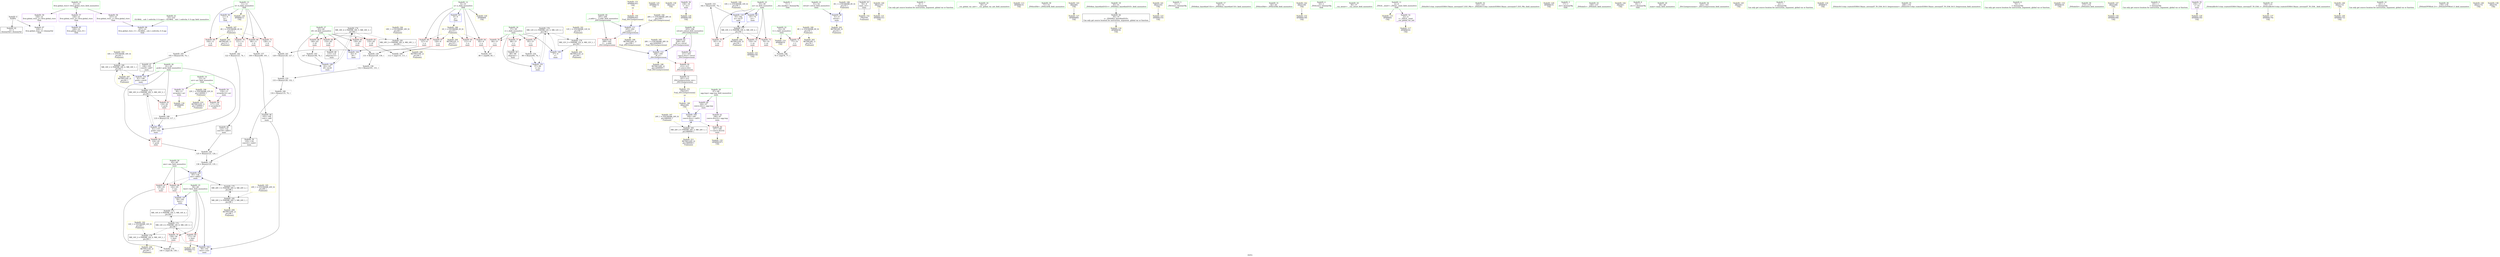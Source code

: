 digraph "SVFG" {
	label="SVFG";

	Node0x5635bbb99bc0 [shape=record,color=grey,label="{NodeID: 0\nNullPtr}"];
	Node0x5635bbb99bc0 -> Node0x5635bbbb1070[style=solid];
	Node0x5635bbb99bc0 -> Node0x5635bbbb16e0[style=solid];
	Node0x5635bbbc26f0 [shape=record,color=black,label="{NodeID: 180\nMR_16V_2 = PHI(MR_16V_4, MR_16V_1, )\npts\{62 \}\n}"];
	Node0x5635bbbc26f0 -> Node0x5635bbbb1bf0[style=dashed];
	Node0x5635bbbc26f0 -> Node0x5635bbbb5b40[style=dashed];
	Node0x5635bbbb16e0 [shape=record,color=blue, style = dotted,label="{NodeID: 97\n228\<--3\nllvm.global_ctors_2\<--dummyVal\nGlob }"];
	Node0x5635bbbaf6c0 [shape=record,color=green,label="{NodeID: 14\n13\<--14\narr\<--arr_field_insensitive\nGlob }"];
	Node0x5635bbbaf6c0 -> Node0x5635bbbb29e0[style=solid];
	Node0x5635bbbaf6c0 -> Node0x5635bbbb2ab0[style=solid];
	Node0x5635bbbb4f80 [shape=record,color=yellow,style=double,label="{NodeID: 194\n18V_1 = ENCHI(MR_18V_0)\npts\{64 \}\nFun[main]}"];
	Node0x5635bbbb4f80 -> Node0x5635bbbc2bf0[style=dashed];
	Node0x5635bbbb62b0 [shape=record,color=blue,label="{NodeID: 111\n205\<--202\n__n.addr\<--__n\n_ZSt12setprecisioni\n}"];
	Node0x5635bbbb62b0 -> Node0x5635bbbb4950[style=dashed];
	Node0x5635bbbb62b0 -> Node0x5635bbbb5410[style=dashed];
	Node0x5635bbbb0330 [shape=record,color=green,label="{NodeID: 28\n65\<--66\nans\<--ans_field_insensitive\nmain\n}"];
	Node0x5635bbbb0330 -> Node0x5635bbbb4610[style=solid];
	Node0x5635bbbb0330 -> Node0x5635bbbb46e0[style=solid];
	Node0x5635bbbb0330 -> Node0x5635bbbb5ea0[style=solid];
	Node0x5635bbbb5c20 [shape=record,color=yellow,style=double,label="{NodeID: 208\nRETMU(18V_2)\npts\{64 \}\nFun[main]}"];
	Node0x5635bbbb6e10 [shape=record,color=yellow,style=double,label="{NodeID: 125\nAPARM(15)\nCS[]}"];
	Node0x5635bbbb1070 [shape=record,color=black,label="{NodeID: 42\n2\<--3\ndummyVal\<--dummyVal\n}"];
	Node0x5635bbbb7930 [shape=record,color=yellow,style=double,label="{NodeID: 139\nARet(33)\nCS[]}"];
	Node0x5635bbbb2c50 [shape=record,color=purple,label="{NodeID: 56\n158\<--19\n\<--.str.1\nmain\n}"];
	Node0x5635bbbb2c50 -> Node0x5635bbbb6d40[style=solid];
	Node0x5635bbbb8e70 [shape=record,color=grey,label="{NodeID: 153\n182 = Binary(181, 74, )\n}"];
	Node0x5635bbbb8e70 -> Node0x5635bbbb61e0[style=solid];
	Node0x5635bbbb3840 [shape=record,color=red,label="{NodeID: 70\n121\<--11\n\<--b\nmain\n}"];
	Node0x5635bbbb3840 -> Node0x5635bbbb9bb0[style=solid];
	Node0x5635bbbba330 [shape=record,color=grey,label="{NodeID: 167\n86 = cmp(84, 85, )\n}"];
	Node0x5635bbbb43a0 [shape=record,color=red,label="{NodeID: 84\n114\<--63\n\<--i9\nmain\n}"];
	Node0x5635bbbb43a0 -> Node0x5635bbbb25d0[style=solid];
	Node0x5635bbb9b160 [shape=record,color=green,label="{NodeID: 1\n7\<--1\n__dso_handle\<--dummyObj\nGlob }"];
	Node0x5635bbbc2bf0 [shape=record,color=black,label="{NodeID: 181\nMR_18V_2 = PHI(MR_18V_4, MR_18V_1, )\npts\{64 \}\n}"];
	Node0x5635bbbc2bf0 -> Node0x5635bbbb1cc0[style=dashed];
	Node0x5635bbbc2bf0 -> Node0x5635bbbb5c20[style=dashed];
	Node0x5635bbbb17e0 [shape=record,color=blue,label="{NodeID: 98\n51\<--9\nretval\<--\nmain\n}"];
	Node0x5635bbbb17e0 -> Node0x5635bbbb56e0[style=dashed];
	Node0x5635bbbaf780 [shape=record,color=green,label="{NodeID: 15\n21\<--25\nllvm.global_ctors\<--llvm.global_ctors_field_insensitive\nGlob }"];
	Node0x5635bbbaf780 -> Node0x5635bbbb2d20[style=solid];
	Node0x5635bbbaf780 -> Node0x5635bbbb2e20[style=solid];
	Node0x5635bbbaf780 -> Node0x5635bbbb2f20[style=solid];
	Node0x5635bbbb5060 [shape=record,color=yellow,style=double,label="{NodeID: 195\n20V_1 = ENCHI(MR_20V_0)\npts\{66 \}\nFun[main]}"];
	Node0x5635bbbb5060 -> Node0x5635bbbc30f0[style=dashed];
	Node0x5635bbbb6380 [shape=record,color=blue,label="{NodeID: 112\n208\<--209\n_M_n\<--\n_ZSt12setprecisioni\n}"];
	Node0x5635bbbb6380 -> Node0x5635bbbb4a20[style=dashed];
	Node0x5635bbbb6380 -> Node0x5635bbbb5300[style=dashed];
	Node0x5635bbbb0400 [shape=record,color=green,label="{NodeID: 29\n67\<--68\nagg.tmp\<--agg.tmp_field_insensitive\nmain\n}"];
	Node0x5635bbbb0400 -> Node0x5635bbbb3020[style=solid];
	Node0x5635bbbb0400 -> Node0x5635bbbb30f0[style=solid];
	Node0x5635bbbb5d00 [shape=record,color=yellow,style=double,label="{NodeID: 209\nRETMU(20V_2)\npts\{66 \}\nFun[main]}"];
	Node0x5635bbbb6ee0 [shape=record,color=yellow,style=double,label="{NodeID: 126\nAPARM(8)\nCS[]}"];
	Node0x5635bbbb1170 [shape=record,color=black,label="{NodeID: 43\n50\<--9\nmain_ret\<--\nmain\n}"];
	Node0x5635bbbb1170 -> Node0x5635bbbb24b0[style=solid];
	Node0x5635bbbb79c0 [shape=record,color=yellow,style=double,label="{NodeID: 140\nARet(151)\nCS[]}"];
	Node0x5635bbbb79c0 -> Node0x5635bbbb6ad0[style=solid];
	Node0x5635bbbb2d20 [shape=record,color=purple,label="{NodeID: 57\n226\<--21\nllvm.global_ctors_0\<--llvm.global_ctors\nGlob }"];
	Node0x5635bbbb2d20 -> Node0x5635bbbb4cf0[style=solid];
	Node0x5635bbbb8fb0 [shape=record,color=grey,label="{NodeID: 154\n96 = Binary(95, 74, )\n}"];
	Node0x5635bbbb8fb0 -> Node0x5635bbbb1a50[style=solid];
	Node0x5635bbbb3910 [shape=record,color=red,label="{NodeID: 71\n126\<--11\n\<--b\nmain\n}"];
	Node0x5635bbbb3910 -> Node0x5635bbbb9a30[style=solid];
	Node0x5635bbbba4b0 [shape=record,color=grey,label="{NodeID: 168\n78 = cmp(76, 77, )\n}"];
	Node0x5635bbbb4470 [shape=record,color=red,label="{NodeID: 85\n130\<--63\n\<--i9\nmain\n}"];
	Node0x5635bbbb4470 -> Node0x5635bbbb9730[style=solid];
	Node0x5635bbb9b1f0 [shape=record,color=green,label="{NodeID: 2\n9\<--1\n\<--dummyObj\nCan only get source location for instruction, argument, global var or function.}"];
	Node0x5635bbbc30f0 [shape=record,color=black,label="{NodeID: 182\nMR_20V_2 = PHI(MR_20V_3, MR_20V_1, )\npts\{66 \}\n}"];
	Node0x5635bbbc30f0 -> Node0x5635bbbc0df0[style=dashed];
	Node0x5635bbbc30f0 -> Node0x5635bbbb5d00[style=dashed];
	Node0x5635bbbb18b0 [shape=record,color=blue,label="{NodeID: 99\n55\<--74\nzz\<--\nmain\n}"];
	Node0x5635bbbb18b0 -> Node0x5635bbbc17f0[style=dashed];
	Node0x5635bbbaf880 [shape=record,color=green,label="{NodeID: 16\n26\<--27\n__cxx_global_var_init\<--__cxx_global_var_init_field_insensitive\n}"];
	Node0x5635bbbb5140 [shape=record,color=yellow,style=double,label="{NodeID: 196\n22V_1 = ENCHI(MR_22V_0)\npts\{140000 \}\nFun[main]}"];
	Node0x5635bbbb5140 -> Node0x5635bbbb47b0[style=dashed];
	Node0x5635bbbb5140 -> Node0x5635bbbc76b0[style=dashed];
	Node0x5635bbbb6450 [shape=record,color=yellow,style=double,label="{NodeID: 113\nAPARM(15)\nCS[]}"];
	Node0x5635bbbb04d0 [shape=record,color=green,label="{NodeID: 30\n71\<--72\n_ZNSirsERi\<--_ZNSirsERi_field_insensitive\n}"];
	Node0x5635bbbc76b0 [shape=record,color=yellow,style=double,label="{NodeID: 210\nRETMU(22V_1)\npts\{140000 \}\nFun[main]}"];
	Node0x5635bbbb6fb0 [shape=record,color=yellow,style=double,label="{NodeID: 127\nAPARM(80)\nCS[]}"];
	Node0x5635bbbb1240 [shape=record,color=black,label="{NodeID: 44\n34\<--35\n\<--_ZNSt8ios_base4InitD1Ev\nCan only get source location for instruction, argument, global var or function.}"];
	Node0x5635bbbb1240 -> Node0x5635bbbb66c0[style=solid];
	Node0x5635bbbb1d90 [shape=record,color=yellow,style=double,label="{NodeID: 141\nARet(155)\nCS[]}"];
	Node0x5635bbbb1d90 -> Node0x5635bbbb6c70[style=solid];
	Node0x5635bbbb2e20 [shape=record,color=purple,label="{NodeID: 58\n227\<--21\nllvm.global_ctors_1\<--llvm.global_ctors\nGlob }"];
	Node0x5635bbbb2e20 -> Node0x5635bbbb15e0[style=solid];
	Node0x5635bbbb9130 [shape=record,color=grey,label="{NodeID: 155\n133 = Binary(128, 132, )\n}"];
	Node0x5635bbbb9130 -> Node0x5635bbbb98b0[style=solid];
	Node0x5635bbbb39e0 [shape=record,color=red,label="{NodeID: 72\n77\<--53\n\<--t\nmain\n}"];
	Node0x5635bbbb39e0 -> Node0x5635bbbba4b0[style=solid];
	Node0x5635bbbba630 [shape=record,color=grey,label="{NodeID: 169\n112 = cmp(110, 111, )\n}"];
	Node0x5635bbbb4540 [shape=record,color=red,label="{NodeID: 86\n146\<--63\n\<--i9\nmain\n}"];
	Node0x5635bbbb4540 -> Node0x5635bbbb9d30[style=solid];
	Node0x5635bbb9a5d0 [shape=record,color=green,label="{NodeID: 3\n15\<--1\n_ZSt3cin\<--dummyObj\nGlob }"];
	Node0x5635bbbc35f0 [shape=record,color=black,label="{NodeID: 183\nMR_24V_2 = PHI(MR_24V_3, MR_24V_1, )\npts\{680000 \}\n}"];
	Node0x5635bbbc35f0 -> Node0x5635bbbb6110[style=dashed];
	Node0x5635bbbc35f0 -> Node0x5635bbbc7790[style=dashed];
	Node0x5635bbbb1980 [shape=record,color=blue,label="{NodeID: 100\n57\<--9\ni\<--\nmain\n}"];
	Node0x5635bbbb1980 -> Node0x5635bbbc12f0[style=dashed];
	Node0x5635bbbaf980 [shape=record,color=green,label="{NodeID: 17\n30\<--31\n_ZNSt8ios_base4InitC1Ev\<--_ZNSt8ios_base4InitC1Ev_field_insensitive\n}"];
	Node0x5635bbbb5220 [shape=record,color=yellow,style=double,label="{NodeID: 197\n24V_1 = ENCHI(MR_24V_0)\npts\{680000 \}\nFun[main]}"];
	Node0x5635bbbb5220 -> Node0x5635bbbc35f0[style=dashed];
	Node0x5635bbbb6520 [shape=record,color=yellow,style=double,label="{NodeID: 114\nAPARM(53)\nCS[]}"];
	Node0x5635bbbb05d0 [shape=record,color=green,label="{NodeID: 31\n92\<--93\n_ZNSirsERd\<--_ZNSirsERd_field_insensitive\n}"];
	Node0x5635bbbc7790 [shape=record,color=yellow,style=double,label="{NodeID: 211\nRETMU(24V_2)\npts\{680000 \}\nFun[main]}"];
	Node0x5635bbbb7080 [shape=record,color=yellow,style=double,label="{NodeID: 128\nAPARM(11)\nCS[]}"];
	Node0x5635bbbb1340 [shape=record,color=black,label="{NodeID: 45\n89\<--88\nidxprom\<--\nmain\n}"];
	Node0x5635bbbb1e20 [shape=record,color=yellow,style=double,label="{NodeID: 142\nARet(159)\nCS[]}"];
	Node0x5635bbbb1e20 -> Node0x5635bbbb73c0[style=solid];
	Node0x5635bbbb2f20 [shape=record,color=purple,label="{NodeID: 59\n228\<--21\nllvm.global_ctors_2\<--llvm.global_ctors\nGlob }"];
	Node0x5635bbbb2f20 -> Node0x5635bbbb16e0[style=solid];
	Node0x5635bbbb92b0 [shape=record,color=grey,label="{NodeID: 156\n136 = Binary(125, 135, )\n}"];
	Node0x5635bbbb92b0 -> Node0x5635bbbb5ea0[style=solid];
	Node0x5635bbbb3ab0 [shape=record,color=red,label="{NodeID: 73\n76\<--55\n\<--zz\nmain\n}"];
	Node0x5635bbbb3ab0 -> Node0x5635bbbba4b0[style=solid];
	Node0x5635bbbba7b0 [shape=record,color=grey,label="{NodeID: 170\n140 = cmp(138, 139, )\n}"];
	Node0x5635bbbb4610 [shape=record,color=red,label="{NodeID: 87\n139\<--65\n\<--ans\nmain\n}"];
	Node0x5635bbbb4610 -> Node0x5635bbbba7b0[style=solid];
	Node0x5635bbb9a660 [shape=record,color=green,label="{NodeID: 4\n16\<--1\n_ZSt4cout\<--dummyObj\nGlob }"];
	Node0x5635bbbc3af0 [shape=record,color=yellow,style=double,label="{NodeID: 184\n26V_1 = ENCHI(MR_26V_0)\npts\{206 \}\nFun[_ZSt12setprecisioni]}"];
	Node0x5635bbbc3af0 -> Node0x5635bbbb62b0[style=dashed];
	Node0x5635bbbb1a50 [shape=record,color=blue,label="{NodeID: 101\n57\<--96\ni\<--inc\nmain\n}"];
	Node0x5635bbbb1a50 -> Node0x5635bbbc12f0[style=dashed];
	Node0x5635bbbafa80 [shape=record,color=green,label="{NodeID: 18\n36\<--37\n__cxa_atexit\<--__cxa_atexit_field_insensitive\n}"];
	Node0x5635bbbb5300 [shape=record,color=yellow,style=double,label="{NodeID: 198\nRETMU(28V_2)\npts\{2040000 \}\nFun[_ZSt12setprecisioni]}"];
	Node0x5635bbbb65f0 [shape=record,color=yellow,style=double,label="{NodeID: 115\nAPARM(4)\nCS[]}"];
	Node0x5635bbbb06d0 [shape=record,color=green,label="{NodeID: 32\n152\<--153\n_ZStlsISt11char_traitsIcEERSt13basic_ostreamIcT_ES5_PKc\<--_ZStlsISt11char_traitsIcEERSt13basic_ostreamIcT_ES5_PKc_field_insensitive\n}"];
	Node0x5635bbbb7150 [shape=record,color=yellow,style=double,label="{NodeID: 129\nAPARM(15)\nCS[]}"];
	Node0x5635bbbb1410 [shape=record,color=black,label="{NodeID: 46\n102\<--100\nconv\<--add\nmain\n}"];
	Node0x5635bbbb1410 -> Node0x5635bbbb1b20[style=solid];
	Node0x5635bbbb1eb0 [shape=record,color=yellow,style=double,label="{NodeID: 143\nARet(80)\nCS[]}"];
	Node0x5635bbbb1eb0 -> Node0x5635bbbb6fb0[style=solid];
	Node0x5635bbbb3020 [shape=record,color=purple,label="{NodeID: 60\n164\<--67\ncoerce.dive\<--agg.tmp\nmain\n}"];
	Node0x5635bbbb3020 -> Node0x5635bbbb6110[style=solid];
	Node0x5635bbbb9430 [shape=record,color=grey,label="{NodeID: 157\n100 = Binary(99, 101, )\n}"];
	Node0x5635bbbb9430 -> Node0x5635bbbb1410[style=solid];
	Node0x5635bbbb3b80 [shape=record,color=red,label="{NodeID: 74\n154\<--55\n\<--zz\nmain\n}"];
	Node0x5635bbbb3b80 -> Node0x5635bbbb6ba0[style=solid];
	Node0x5635bbbbf9f0 [shape=record,color=black,label="{NodeID: 171\nMR_14V_6 = PHI(MR_14V_5, MR_14V_4, )\npts\{60 \}\n}"];
	Node0x5635bbbbf9f0 -> Node0x5635bbbbfef0[style=dashed];
	Node0x5635bbbb46e0 [shape=record,color=red,label="{NodeID: 88\n142\<--65\n\<--ans\nmain\n}"];
	Node0x5635bbbb46e0 -> Node0x5635bbbb5f70[style=solid];
	Node0x5635bbb9a6f0 [shape=record,color=green,label="{NodeID: 5\n17\<--1\n.str\<--dummyObj\nGlob }"];
	Node0x5635bbbc4610 [shape=record,color=yellow,style=double,label="{NodeID: 185\n28V_1 = ENCHI(MR_28V_0)\npts\{2040000 \}\nFun[_ZSt12setprecisioni]}"];
	Node0x5635bbbc4610 -> Node0x5635bbbb6380[style=dashed];
	Node0x5635bbbb1b20 [shape=record,color=blue,label="{NodeID: 102\n59\<--102\nbest\<--conv\nmain\n}"];
	Node0x5635bbbb1b20 -> Node0x5635bbbbfef0[style=dashed];
	Node0x5635bbbafb80 [shape=record,color=green,label="{NodeID: 19\n35\<--41\n_ZNSt8ios_base4InitD1Ev\<--_ZNSt8ios_base4InitD1Ev_field_insensitive\n}"];
	Node0x5635bbbafb80 -> Node0x5635bbbb1240[style=solid];
	Node0x5635bbbb5410 [shape=record,color=yellow,style=double,label="{NodeID: 199\nRETMU(26V_2)\npts\{206 \}\nFun[_ZSt12setprecisioni]}"];
	Node0x5635bbbb66c0 [shape=record,color=yellow,style=double,label="{NodeID: 116\nAPARM(34)\nCS[]}"];
	Node0x5635bbbb07d0 [shape=record,color=green,label="{NodeID: 33\n156\<--157\n_ZNSolsEi\<--_ZNSolsEi_field_insensitive\n}"];
	Node0x5635bbbb7220 [shape=record,color=yellow,style=double,label="{NodeID: 130\nAPARM(90)\nCS[]}"];
	Node0x5635bbbb14e0 [shape=record,color=black,label="{NodeID: 47\n106\<--105\nconv8\<--add7\nmain\n}"];
	Node0x5635bbbb14e0 -> Node0x5635bbbb1bf0[style=solid];
	Node0x5635bbbb1f40 [shape=record,color=yellow,style=double,label="{NodeID: 144\nARet(81)\nCS[]}"];
	Node0x5635bbbb30f0 [shape=record,color=purple,label="{NodeID: 61\n166\<--67\ncoerce.dive32\<--agg.tmp\nmain\n}"];
	Node0x5635bbbb30f0 -> Node0x5635bbbb4880[style=solid];
	Node0x5635bbbb95b0 [shape=record,color=grey,label="{NodeID: 158\n132 = Binary(101, 131, )\n}"];
	Node0x5635bbbb95b0 -> Node0x5635bbbb9130[style=solid];
	Node0x5635bbbb3c50 [shape=record,color=red,label="{NodeID: 75\n181\<--55\n\<--zz\nmain\n}"];
	Node0x5635bbbb3c50 -> Node0x5635bbbb8e70[style=solid];
	Node0x5635bbbbfef0 [shape=record,color=black,label="{NodeID: 172\nMR_14V_4 = PHI(MR_14V_6, MR_14V_3, )\npts\{60 \}\n}"];
	Node0x5635bbbbfef0 -> Node0x5635bbbb3f90[style=dashed];
	Node0x5635bbbbfef0 -> Node0x5635bbbb4060[style=dashed];
	Node0x5635bbbbfef0 -> Node0x5635bbbb5f70[style=dashed];
	Node0x5635bbbbfef0 -> Node0x5635bbbbf9f0[style=dashed];
	Node0x5635bbbbfef0 -> Node0x5635bbbc21f0[style=dashed];
	Node0x5635bbbb47b0 [shape=record,color=red,label="{NodeID: 89\n117\<--116\n\<--arrayidx14\nmain\n}"];
	Node0x5635bbbb47b0 -> Node0x5635bbbba1b0[style=solid];
	Node0x5635bbb9a780 [shape=record,color=green,label="{NodeID: 6\n19\<--1\n.str.1\<--dummyObj\nGlob }"];
	Node0x5635bbbc46f0 [shape=record,color=yellow,style=double,label="{NodeID: 186\n2V_1 = ENCHI(MR_2V_0)\npts\{10 \}\nFun[main]}"];
	Node0x5635bbbc46f0 -> Node0x5635bbbb3360[style=dashed];
	Node0x5635bbbc46f0 -> Node0x5635bbbb3430[style=dashed];
	Node0x5635bbbc46f0 -> Node0x5635bbbb3500[style=dashed];
	Node0x5635bbbc46f0 -> Node0x5635bbbb35d0[style=dashed];
	Node0x5635bbbc46f0 -> Node0x5635bbbb54f0[style=dashed];
	Node0x5635bbbb1bf0 [shape=record,color=blue,label="{NodeID: 103\n61\<--106\nprob\<--conv8\nmain\n}"];
	Node0x5635bbbb1bf0 -> Node0x5635bbbc03f0[style=dashed];
	Node0x5635bbbafc80 [shape=record,color=green,label="{NodeID: 20\n48\<--49\nmain\<--main_field_insensitive\n}"];
	Node0x5635bbbb54f0 [shape=record,color=yellow,style=double,label="{NodeID: 200\nRETMU(2V_1)\npts\{10 \}\nFun[main]}"];
	Node0x5635bbbb6790 [shape=record,color=yellow,style=double,label="{NodeID: 117\nAPARM(32)\nCS[]}"];
	Node0x5635bbbb08d0 [shape=record,color=green,label="{NodeID: 34\n162\<--163\n_ZSt12setprecisioni\<--_ZSt12setprecisioni_field_insensitive\n}"];
	Node0x5635bbbb72f0 [shape=record,color=yellow,style=double,label="{NodeID: 131\nAPARM(161)\nCS[]|{<s0>10}}"];
	Node0x5635bbbb72f0:s0 -> Node0x5635bbbb22d0[style=solid,color=red];
	Node0x5635bbbb25d0 [shape=record,color=black,label="{NodeID: 48\n115\<--114\nidxprom13\<--\nmain\n}"];
	Node0x5635bbbb1fd0 [shape=record,color=yellow,style=double,label="{NodeID: 145\nARet(91)\nCS[]}"];
	Node0x5635bbbb31c0 [shape=record,color=purple,label="{NodeID: 62\n208\<--203\n_M_n\<--retval\n_ZSt12setprecisioni\n}"];
	Node0x5635bbbb31c0 -> Node0x5635bbbb6380[style=solid];
	Node0x5635bbbb9730 [shape=record,color=grey,label="{NodeID: 159\n131 = Binary(129, 130, )\n}"];
	Node0x5635bbbb9730 -> Node0x5635bbbb95b0[style=solid];
	Node0x5635bbbb3d20 [shape=record,color=red,label="{NodeID: 76\n84\<--57\n\<--i\nmain\n}"];
	Node0x5635bbbb3d20 -> Node0x5635bbbba330[style=solid];
	Node0x5635bbbc03f0 [shape=record,color=black,label="{NodeID: 173\nMR_16V_4 = PHI(MR_16V_5, MR_16V_3, )\npts\{62 \}\n}"];
	Node0x5635bbbc03f0 -> Node0x5635bbbb4130[style=dashed];
	Node0x5635bbbc03f0 -> Node0x5635bbbb5dd0[style=dashed];
	Node0x5635bbbc03f0 -> Node0x5635bbbc26f0[style=dashed];
	Node0x5635bbbb4880 [shape=record,color=red,label="{NodeID: 90\n167\<--166\n\<--coerce.dive32\nmain\n}"];
	Node0x5635bbbb4880 -> Node0x5635bbbb7490[style=solid];
	Node0x5635bbbaf2d0 [shape=record,color=green,label="{NodeID: 7\n22\<--1\n\<--dummyObj\nCan only get source location for instruction, argument, global var or function.}"];
	Node0x5635bbbc4800 [shape=record,color=yellow,style=double,label="{NodeID: 187\n4V_1 = ENCHI(MR_4V_0)\npts\{12 \}\nFun[main]}"];
	Node0x5635bbbc4800 -> Node0x5635bbbb36a0[style=dashed];
	Node0x5635bbbc4800 -> Node0x5635bbbb3770[style=dashed];
	Node0x5635bbbc4800 -> Node0x5635bbbb3840[style=dashed];
	Node0x5635bbbc4800 -> Node0x5635bbbb3910[style=dashed];
	Node0x5635bbbc4800 -> Node0x5635bbbb5600[style=dashed];
	Node0x5635bbbb1cc0 [shape=record,color=blue,label="{NodeID: 104\n63\<--9\ni9\<--\nmain\n}"];
	Node0x5635bbbb1cc0 -> Node0x5635bbbc08f0[style=dashed];
	Node0x5635bbbafd80 [shape=record,color=green,label="{NodeID: 21\n51\<--52\nretval\<--retval_field_insensitive\nmain\n}"];
	Node0x5635bbbafd80 -> Node0x5635bbbb17e0[style=solid];
	Node0x5635bbbb5600 [shape=record,color=yellow,style=double,label="{NodeID: 201\nRETMU(4V_1)\npts\{12 \}\nFun[main]}"];
	Node0x5635bbbb6860 [shape=record,color=yellow,style=double,label="{NodeID: 118\nAPARM(7)\nCS[]}"];
	Node0x5635bbbb09d0 [shape=record,color=green,label="{NodeID: 35\n169\<--170\n_ZStlsIcSt11char_traitsIcEERSt13basic_ostreamIT_T0_ES6_St13_Setprecision\<--_ZStlsIcSt11char_traitsIcEERSt13basic_ostreamIT_T0_ES6_St13_Setprecision_field_insensitive\n}"];
	Node0x5635bbbb73c0 [shape=record,color=yellow,style=double,label="{NodeID: 132\nAPARM(159)\nCS[]}"];
	Node0x5635bbbb26a0 [shape=record,color=black,label="{NodeID: 49\n123\<--122\nconv16\<--add15\nmain\n}"];
	Node0x5635bbbb26a0 -> Node0x5635bbbb9eb0[style=solid];
	Node0x5635bbbb2060 [shape=record,color=yellow,style=double,label="{NodeID: 146\nARet(160)\nCS[]}"];
	Node0x5635bbbb2060 -> Node0x5635bbbb6110[style=solid];
	Node0x5635bbbb3290 [shape=record,color=purple,label="{NodeID: 63\n211\<--203\ncoerce.dive\<--retval\n_ZSt12setprecisioni\n}"];
	Node0x5635bbbb3290 -> Node0x5635bbbb4a20[style=solid];
	Node0x5635bbbb98b0 [shape=record,color=grey,label="{NodeID: 160\n134 = Binary(133, 74, )\n}"];
	Node0x5635bbbb98b0 -> Node0x5635bbbb2770[style=solid];
	Node0x5635bbbb3df0 [shape=record,color=red,label="{NodeID: 77\n88\<--57\n\<--i\nmain\n}"];
	Node0x5635bbbb3df0 -> Node0x5635bbbb1340[style=solid];
	Node0x5635bbbc08f0 [shape=record,color=black,label="{NodeID: 174\nMR_18V_4 = PHI(MR_18V_5, MR_18V_3, )\npts\{64 \}\n}"];
	Node0x5635bbbc08f0 -> Node0x5635bbbb42d0[style=dashed];
	Node0x5635bbbc08f0 -> Node0x5635bbbb43a0[style=dashed];
	Node0x5635bbbc08f0 -> Node0x5635bbbb4470[style=dashed];
	Node0x5635bbbc08f0 -> Node0x5635bbbb4540[style=dashed];
	Node0x5635bbbc08f0 -> Node0x5635bbbb6040[style=dashed];
	Node0x5635bbbc08f0 -> Node0x5635bbbc2bf0[style=dashed];
	Node0x5635bbbb4950 [shape=record,color=red,label="{NodeID: 91\n209\<--205\n\<--__n.addr\n_ZSt12setprecisioni\n}"];
	Node0x5635bbbb4950 -> Node0x5635bbbb6380[style=solid];
	Node0x5635bbbaf360 [shape=record,color=green,label="{NodeID: 8\n74\<--1\n\<--dummyObj\nCan only get source location for instruction, argument, global var or function.}"];
	Node0x5635bbbc48e0 [shape=record,color=yellow,style=double,label="{NodeID: 188\n6V_1 = ENCHI(MR_6V_0)\npts\{52 \}\nFun[main]}"];
	Node0x5635bbbc48e0 -> Node0x5635bbbb17e0[style=dashed];
	Node0x5635bbbb5dd0 [shape=record,color=blue,label="{NodeID: 105\n61\<--119\nprob\<--mul\nmain\n}"];
	Node0x5635bbbb5dd0 -> Node0x5635bbbb4200[style=dashed];
	Node0x5635bbbb5dd0 -> Node0x5635bbbc03f0[style=dashed];
	Node0x5635bbbafe50 [shape=record,color=green,label="{NodeID: 22\n53\<--54\nt\<--t_field_insensitive\nmain\n}"];
	Node0x5635bbbafe50 -> Node0x5635bbbb39e0[style=solid];
	Node0x5635bbbafe50 -> Node0x5635bbbb6520[style=solid];
	Node0x5635bbbb56e0 [shape=record,color=yellow,style=double,label="{NodeID: 202\nRETMU(6V_2)\npts\{52 \}\nFun[main]}"];
	Node0x5635bbbb6930 [shape=record,color=yellow,style=double,label="{NodeID: 119\nAPARM(16)\nCS[]}"];
	Node0x5635bbbb0ad0 [shape=record,color=green,label="{NodeID: 36\n173\<--174\n_ZNSolsEd\<--_ZNSolsEd_field_insensitive\n}"];
	Node0x5635bbbb7490 [shape=record,color=yellow,style=double,label="{NodeID: 133\nAPARM(167)\nCS[]}"];
	Node0x5635bbbb2770 [shape=record,color=black,label="{NodeID: 50\n135\<--134\nconv22\<--sub21\nmain\n}"];
	Node0x5635bbbb2770 -> Node0x5635bbbb92b0[style=solid];
	Node0x5635bbbb20f0 [shape=record,color=yellow,style=double,label="{NodeID: 147\nARet(168)\nCS[]}"];
	Node0x5635bbbb20f0 -> Node0x5635bbbb7560[style=solid];
	Node0x5635bbbb3360 [shape=record,color=red,label="{NodeID: 64\n85\<--8\n\<--a\nmain\n}"];
	Node0x5635bbbb3360 -> Node0x5635bbbba330[style=solid];
	Node0x5635bbbb9a30 [shape=record,color=grey,label="{NodeID: 161\n128 = Binary(126, 127, )\n}"];
	Node0x5635bbbb9a30 -> Node0x5635bbbb9130[style=solid];
	Node0x5635bbbb3ec0 [shape=record,color=red,label="{NodeID: 78\n95\<--57\n\<--i\nmain\n}"];
	Node0x5635bbbb3ec0 -> Node0x5635bbbb8fb0[style=solid];
	Node0x5635bbbc0df0 [shape=record,color=black,label="{NodeID: 175\nMR_20V_3 = PHI(MR_20V_4, MR_20V_2, )\npts\{66 \}\n}"];
	Node0x5635bbbc0df0 -> Node0x5635bbbb5ea0[style=dashed];
	Node0x5635bbbc0df0 -> Node0x5635bbbc30f0[style=dashed];
	Node0x5635bbbb4a20 [shape=record,color=red,label="{NodeID: 92\n212\<--211\n\<--coerce.dive\n_ZSt12setprecisioni\n}"];
	Node0x5635bbbb4a20 -> Node0x5635bbbb2840[style=solid];
	Node0x5635bbbaf3f0 [shape=record,color=green,label="{NodeID: 9\n101\<--1\n\<--dummyObj\nCan only get source location for instruction, argument, global var or function.}"];
	Node0x5635bbbc49c0 [shape=record,color=yellow,style=double,label="{NodeID: 189\n8V_1 = ENCHI(MR_8V_0)\npts\{54 \}\nFun[main]}"];
	Node0x5635bbbc49c0 -> Node0x5635bbbb39e0[style=dashed];
	Node0x5635bbbc49c0 -> Node0x5635bbbb57c0[style=dashed];
	Node0x5635bbbb5ea0 [shape=record,color=blue,label="{NodeID: 106\n65\<--136\nans\<--add23\nmain\n}"];
	Node0x5635bbbb5ea0 -> Node0x5635bbbb4610[style=dashed];
	Node0x5635bbbb5ea0 -> Node0x5635bbbb46e0[style=dashed];
	Node0x5635bbbb5ea0 -> Node0x5635bbbc0df0[style=dashed];
	Node0x5635bbbaff20 [shape=record,color=green,label="{NodeID: 23\n55\<--56\nzz\<--zz_field_insensitive\nmain\n}"];
	Node0x5635bbbaff20 -> Node0x5635bbbb3ab0[style=solid];
	Node0x5635bbbaff20 -> Node0x5635bbbb3b80[style=solid];
	Node0x5635bbbaff20 -> Node0x5635bbbb3c50[style=solid];
	Node0x5635bbbaff20 -> Node0x5635bbbb18b0[style=solid];
	Node0x5635bbbaff20 -> Node0x5635bbbb61e0[style=solid];
	Node0x5635bbbb57c0 [shape=record,color=yellow,style=double,label="{NodeID: 203\nRETMU(8V_1)\npts\{54 \}\nFun[main]}"];
	Node0x5635bbbb6a00 [shape=record,color=yellow,style=double,label="{NodeID: 120\nAPARM(150)\nCS[]}"];
	Node0x5635bbbb0bd0 [shape=record,color=green,label="{NodeID: 37\n176\<--177\n_ZSt4endlIcSt11char_traitsIcEERSt13basic_ostreamIT_T0_ES6_\<--_ZSt4endlIcSt11char_traitsIcEERSt13basic_ostreamIT_T0_ES6__field_insensitive\n}"];
	Node0x5635bbbb0bd0 -> Node0x5635bbbb77d0[style=solid];
	Node0x5635bbbb7560 [shape=record,color=yellow,style=double,label="{NodeID: 134\nAPARM(168)\nCS[]}"];
	Node0x5635bbbb2840 [shape=record,color=black,label="{NodeID: 51\n201\<--212\n_ZSt12setprecisioni_ret\<--\n_ZSt12setprecisioni\n}"];
	Node0x5635bbbb2840 -> Node0x5635bbbb23c0[style=solid];
	Node0x5635bbbb2180 [shape=record,color=yellow,style=double,label="{NodeID: 148\nARet(172)\nCS[]}"];
	Node0x5635bbbb2180 -> Node0x5635bbbb7700[style=solid];
	Node0x5635bbbb3430 [shape=record,color=red,label="{NodeID: 65\n111\<--8\n\<--a\nmain\n}"];
	Node0x5635bbbb3430 -> Node0x5635bbbba630[style=solid];
	Node0x5635bbbb9bb0 [shape=record,color=grey,label="{NodeID: 162\n122 = Binary(121, 74, )\n}"];
	Node0x5635bbbb9bb0 -> Node0x5635bbbb26a0[style=solid];
	Node0x5635bbbb3f90 [shape=record,color=red,label="{NodeID: 79\n138\<--59\n\<--best\nmain\n}"];
	Node0x5635bbbb3f90 -> Node0x5635bbbba7b0[style=solid];
	Node0x5635bbbc12f0 [shape=record,color=black,label="{NodeID: 176\nMR_12V_4 = PHI(MR_12V_5, MR_12V_3, )\npts\{58 \}\n}"];
	Node0x5635bbbc12f0 -> Node0x5635bbbb3d20[style=dashed];
	Node0x5635bbbc12f0 -> Node0x5635bbbb3df0[style=dashed];
	Node0x5635bbbc12f0 -> Node0x5635bbbb3ec0[style=dashed];
	Node0x5635bbbc12f0 -> Node0x5635bbbb1a50[style=dashed];
	Node0x5635bbbc12f0 -> Node0x5635bbbc1cf0[style=dashed];
	Node0x5635bbbb4af0 [shape=record,color=blue,label="{NodeID: 93\n8\<--9\na\<--\nGlob }"];
	Node0x5635bbbb4af0 -> Node0x5635bbbc46f0[style=dashed];
	Node0x5635bbbaf480 [shape=record,color=green,label="{NodeID: 10\n161\<--1\n\<--dummyObj\nCan only get source location for instruction, argument, global var or function.}"];
	Node0x5635bbbc4aa0 [shape=record,color=yellow,style=double,label="{NodeID: 190\n10V_1 = ENCHI(MR_10V_0)\npts\{56 \}\nFun[main]}"];
	Node0x5635bbbc4aa0 -> Node0x5635bbbb18b0[style=dashed];
	Node0x5635bbbb5f70 [shape=record,color=blue,label="{NodeID: 107\n59\<--142\nbest\<--\nmain\n}"];
	Node0x5635bbbb5f70 -> Node0x5635bbbbf9f0[style=dashed];
	Node0x5635bbbafff0 [shape=record,color=green,label="{NodeID: 24\n57\<--58\ni\<--i_field_insensitive\nmain\n}"];
	Node0x5635bbbafff0 -> Node0x5635bbbb3d20[style=solid];
	Node0x5635bbbafff0 -> Node0x5635bbbb3df0[style=solid];
	Node0x5635bbbafff0 -> Node0x5635bbbb3ec0[style=solid];
	Node0x5635bbbafff0 -> Node0x5635bbbb1980[style=solid];
	Node0x5635bbbafff0 -> Node0x5635bbbb1a50[style=solid];
	Node0x5635bbbb58a0 [shape=record,color=yellow,style=double,label="{NodeID: 204\nRETMU(10V_3)\npts\{56 \}\nFun[main]}"];
	Node0x5635bbbb6ad0 [shape=record,color=yellow,style=double,label="{NodeID: 121\nAPARM(151)\nCS[]}"];
	Node0x5635bbbb0cd0 [shape=record,color=green,label="{NodeID: 38\n178\<--179\n_ZNSolsEPFRSoS_E\<--_ZNSolsEPFRSoS_E_field_insensitive\n}"];
	Node0x5635bbbb7630 [shape=record,color=yellow,style=double,label="{NodeID: 135\nAPARM(171)\nCS[]}"];
	Node0x5635bbbb2910 [shape=record,color=purple,label="{NodeID: 52\n32\<--4\n\<--_ZStL8__ioinit\n__cxx_global_var_init\n}"];
	Node0x5635bbbb2910 -> Node0x5635bbbb6790[style=solid];
	Node0x5635bbbb2210 [shape=record,color=yellow,style=double,label="{NodeID: 149\nARet(175)\nCS[]}"];
	Node0x5635bbbb3500 [shape=record,color=red,label="{NodeID: 66\n127\<--8\n\<--a\nmain\n}"];
	Node0x5635bbbb3500 -> Node0x5635bbbb9a30[style=solid];
	Node0x5635bbbb9d30 [shape=record,color=grey,label="{NodeID: 163\n147 = Binary(146, 74, )\n}"];
	Node0x5635bbbb9d30 -> Node0x5635bbbb6040[style=solid];
	Node0x5635bbbb4060 [shape=record,color=red,label="{NodeID: 80\n171\<--59\n\<--best\nmain\n}"];
	Node0x5635bbbb4060 -> Node0x5635bbbb7630[style=solid];
	Node0x5635bbbc17f0 [shape=record,color=black,label="{NodeID: 177\nMR_10V_3 = PHI(MR_10V_4, MR_10V_2, )\npts\{56 \}\n}"];
	Node0x5635bbbc17f0 -> Node0x5635bbbb3ab0[style=dashed];
	Node0x5635bbbc17f0 -> Node0x5635bbbb3b80[style=dashed];
	Node0x5635bbbc17f0 -> Node0x5635bbbb3c50[style=dashed];
	Node0x5635bbbc17f0 -> Node0x5635bbbb61e0[style=dashed];
	Node0x5635bbbc17f0 -> Node0x5635bbbb58a0[style=dashed];
	Node0x5635bbbb4bf0 [shape=record,color=blue,label="{NodeID: 94\n11\<--9\nb\<--\nGlob }"];
	Node0x5635bbbb4bf0 -> Node0x5635bbbc4800[style=dashed];
	Node0x5635bbbaf510 [shape=record,color=green,label="{NodeID: 11\n4\<--6\n_ZStL8__ioinit\<--_ZStL8__ioinit_field_insensitive\nGlob }"];
	Node0x5635bbbaf510 -> Node0x5635bbbb2910[style=solid];
	Node0x5635bbbaf510 -> Node0x5635bbbb65f0[style=solid];
	Node0x5635bbbc4b80 [shape=record,color=yellow,style=double,label="{NodeID: 191\n12V_1 = ENCHI(MR_12V_0)\npts\{58 \}\nFun[main]}"];
	Node0x5635bbbc4b80 -> Node0x5635bbbc1cf0[style=dashed];
	Node0x5635bbbb6040 [shape=record,color=blue,label="{NodeID: 108\n63\<--147\ni9\<--inc26\nmain\n}"];
	Node0x5635bbbb6040 -> Node0x5635bbbc08f0[style=dashed];
	Node0x5635bbbb00c0 [shape=record,color=green,label="{NodeID: 25\n59\<--60\nbest\<--best_field_insensitive\nmain\n}"];
	Node0x5635bbbb00c0 -> Node0x5635bbbb3f90[style=solid];
	Node0x5635bbbb00c0 -> Node0x5635bbbb4060[style=solid];
	Node0x5635bbbb00c0 -> Node0x5635bbbb1b20[style=solid];
	Node0x5635bbbb00c0 -> Node0x5635bbbb5f70[style=solid];
	Node0x5635bbbb5980 [shape=record,color=yellow,style=double,label="{NodeID: 205\nRETMU(12V_2)\npts\{58 \}\nFun[main]}"];
	Node0x5635bbbb6ba0 [shape=record,color=yellow,style=double,label="{NodeID: 122\nAPARM(154)\nCS[]}"];
	Node0x5635bbbb0dd0 [shape=record,color=green,label="{NodeID: 39\n203\<--204\nretval\<--retval_field_insensitive\n_ZSt12setprecisioni\n}"];
	Node0x5635bbbb0dd0 -> Node0x5635bbbb31c0[style=solid];
	Node0x5635bbbb0dd0 -> Node0x5635bbbb3290[style=solid];
	Node0x5635bbbb7700 [shape=record,color=yellow,style=double,label="{NodeID: 136\nAPARM(172)\nCS[]}"];
	Node0x5635bbbb29e0 [shape=record,color=purple,label="{NodeID: 53\n90\<--13\narrayidx\<--arr\nmain\n}"];
	Node0x5635bbbb29e0 -> Node0x5635bbbb7220[style=solid];
	Node0x5635bbbb22d0 [shape=record,color=yellow,style=double,label="{NodeID: 150\nFPARM(202)\nFun[_ZSt12setprecisioni]}"];
	Node0x5635bbbb22d0 -> Node0x5635bbbb62b0[style=solid];
	Node0x5635bbbb35d0 [shape=record,color=red,label="{NodeID: 67\n129\<--8\n\<--a\nmain\n}"];
	Node0x5635bbbb35d0 -> Node0x5635bbbb9730[style=solid];
	Node0x5635bbbb9eb0 [shape=record,color=grey,label="{NodeID: 164\n125 = Binary(123, 124, )\n}"];
	Node0x5635bbbb9eb0 -> Node0x5635bbbb92b0[style=solid];
	Node0x5635bbbb4130 [shape=record,color=red,label="{NodeID: 81\n118\<--61\n\<--prob\nmain\n}"];
	Node0x5635bbbb4130 -> Node0x5635bbbba1b0[style=solid];
	Node0x5635bbbc1cf0 [shape=record,color=black,label="{NodeID: 178\nMR_12V_2 = PHI(MR_12V_4, MR_12V_1, )\npts\{58 \}\n}"];
	Node0x5635bbbc1cf0 -> Node0x5635bbbb1980[style=dashed];
	Node0x5635bbbc1cf0 -> Node0x5635bbbb5980[style=dashed];
	Node0x5635bbbb4cf0 [shape=record,color=blue,label="{NodeID: 95\n226\<--22\nllvm.global_ctors_0\<--\nGlob }"];
	Node0x5635bbbaf5a0 [shape=record,color=green,label="{NodeID: 12\n8\<--10\na\<--a_field_insensitive\nGlob }"];
	Node0x5635bbbaf5a0 -> Node0x5635bbbb3360[style=solid];
	Node0x5635bbbaf5a0 -> Node0x5635bbbb3430[style=solid];
	Node0x5635bbbaf5a0 -> Node0x5635bbbb3500[style=solid];
	Node0x5635bbbaf5a0 -> Node0x5635bbbb35d0[style=solid];
	Node0x5635bbbaf5a0 -> Node0x5635bbbb4af0[style=solid];
	Node0x5635bbbaf5a0 -> Node0x5635bbbb6ee0[style=solid];
	Node0x5635bbbb4dc0 [shape=record,color=yellow,style=double,label="{NodeID: 192\n14V_1 = ENCHI(MR_14V_0)\npts\{60 \}\nFun[main]}"];
	Node0x5635bbbb4dc0 -> Node0x5635bbbc21f0[style=dashed];
	Node0x5635bbbb6110 [shape=record,color=blue,label="{NodeID: 109\n164\<--160\ncoerce.dive\<--call31\nmain\n}"];
	Node0x5635bbbb6110 -> Node0x5635bbbb4880[style=dashed];
	Node0x5635bbbb6110 -> Node0x5635bbbc35f0[style=dashed];
	Node0x5635bbbb0190 [shape=record,color=green,label="{NodeID: 26\n61\<--62\nprob\<--prob_field_insensitive\nmain\n}"];
	Node0x5635bbbb0190 -> Node0x5635bbbb4130[style=solid];
	Node0x5635bbbb0190 -> Node0x5635bbbb4200[style=solid];
	Node0x5635bbbb0190 -> Node0x5635bbbb1bf0[style=solid];
	Node0x5635bbbb0190 -> Node0x5635bbbb5dd0[style=solid];
	Node0x5635bbbb5a60 [shape=record,color=yellow,style=double,label="{NodeID: 206\nRETMU(14V_2)\npts\{60 \}\nFun[main]}"];
	Node0x5635bbbb6c70 [shape=record,color=yellow,style=double,label="{NodeID: 123\nAPARM(155)\nCS[]}"];
	Node0x5635bbbb0ea0 [shape=record,color=green,label="{NodeID: 40\n205\<--206\n__n.addr\<--__n.addr_field_insensitive\n_ZSt12setprecisioni\n}"];
	Node0x5635bbbb0ea0 -> Node0x5635bbbb4950[style=solid];
	Node0x5635bbbb0ea0 -> Node0x5635bbbb62b0[style=solid];
	Node0x5635bbbb77d0 [shape=record,color=yellow,style=double,label="{NodeID: 137\nAPARM(176)\nCS[]}"];
	Node0x5635bbbb2ab0 [shape=record,color=purple,label="{NodeID: 54\n116\<--13\narrayidx14\<--arr\nmain\n}"];
	Node0x5635bbbb2ab0 -> Node0x5635bbbb47b0[style=solid];
	Node0x5635bbbb23c0 [shape=record,color=yellow,style=double,label="{NodeID: 151\nFRet(201)\nFun[_ZSt12setprecisioni]|{<s0>10}}"];
	Node0x5635bbbb23c0:s0 -> Node0x5635bbbb2060[style=solid,color=blue];
	Node0x5635bbbb36a0 [shape=record,color=red,label="{NodeID: 68\n99\<--11\n\<--b\nmain\n}"];
	Node0x5635bbbb36a0 -> Node0x5635bbbb9430[style=solid];
	Node0x5635bbbba030 [shape=record,color=grey,label="{NodeID: 165\n105 = Binary(104, 74, )\n}"];
	Node0x5635bbbba030 -> Node0x5635bbbb14e0[style=solid];
	Node0x5635bbbb4200 [shape=record,color=red,label="{NodeID: 82\n124\<--61\n\<--prob\nmain\n}"];
	Node0x5635bbbb4200 -> Node0x5635bbbb9eb0[style=solid];
	Node0x5635bbbc21f0 [shape=record,color=black,label="{NodeID: 179\nMR_14V_2 = PHI(MR_14V_4, MR_14V_1, )\npts\{60 \}\n}"];
	Node0x5635bbbc21f0 -> Node0x5635bbbb1b20[style=dashed];
	Node0x5635bbbc21f0 -> Node0x5635bbbb5a60[style=dashed];
	Node0x5635bbbb15e0 [shape=record,color=blue,label="{NodeID: 96\n227\<--23\nllvm.global_ctors_1\<--_GLOBAL__sub_I_cedriclin_0_0.cpp\nGlob }"];
	Node0x5635bbbaf630 [shape=record,color=green,label="{NodeID: 13\n11\<--12\nb\<--b_field_insensitive\nGlob }"];
	Node0x5635bbbaf630 -> Node0x5635bbbb36a0[style=solid];
	Node0x5635bbbaf630 -> Node0x5635bbbb3770[style=solid];
	Node0x5635bbbaf630 -> Node0x5635bbbb3840[style=solid];
	Node0x5635bbbaf630 -> Node0x5635bbbb3910[style=solid];
	Node0x5635bbbaf630 -> Node0x5635bbbb4bf0[style=solid];
	Node0x5635bbbaf630 -> Node0x5635bbbb7080[style=solid];
	Node0x5635bbbb4ea0 [shape=record,color=yellow,style=double,label="{NodeID: 193\n16V_1 = ENCHI(MR_16V_0)\npts\{62 \}\nFun[main]}"];
	Node0x5635bbbb4ea0 -> Node0x5635bbbc26f0[style=dashed];
	Node0x5635bbbb61e0 [shape=record,color=blue,label="{NodeID: 110\n55\<--182\nzz\<--inc37\nmain\n}"];
	Node0x5635bbbb61e0 -> Node0x5635bbbc17f0[style=dashed];
	Node0x5635bbbb0260 [shape=record,color=green,label="{NodeID: 27\n63\<--64\ni9\<--i9_field_insensitive\nmain\n}"];
	Node0x5635bbbb0260 -> Node0x5635bbbb42d0[style=solid];
	Node0x5635bbbb0260 -> Node0x5635bbbb43a0[style=solid];
	Node0x5635bbbb0260 -> Node0x5635bbbb4470[style=solid];
	Node0x5635bbbb0260 -> Node0x5635bbbb4540[style=solid];
	Node0x5635bbbb0260 -> Node0x5635bbbb1cc0[style=solid];
	Node0x5635bbbb0260 -> Node0x5635bbbb6040[style=solid];
	Node0x5635bbbb5b40 [shape=record,color=yellow,style=double,label="{NodeID: 207\nRETMU(16V_2)\npts\{62 \}\nFun[main]}"];
	Node0x5635bbbb6d40 [shape=record,color=yellow,style=double,label="{NodeID: 124\nAPARM(158)\nCS[]}"];
	Node0x5635bbbb0f70 [shape=record,color=green,label="{NodeID: 41\n23\<--222\n_GLOBAL__sub_I_cedriclin_0_0.cpp\<--_GLOBAL__sub_I_cedriclin_0_0.cpp_field_insensitive\n}"];
	Node0x5635bbbb0f70 -> Node0x5635bbbb15e0[style=solid];
	Node0x5635bbbb78a0 [shape=record,color=yellow,style=double,label="{NodeID: 138\nARet(70)\nCS[]}"];
	Node0x5635bbbb2b80 [shape=record,color=purple,label="{NodeID: 55\n150\<--17\n\<--.str\nmain\n}"];
	Node0x5635bbbb2b80 -> Node0x5635bbbb6a00[style=solid];
	Node0x5635bbbb24b0 [shape=record,color=yellow,style=double,label="{NodeID: 152\nFRet(50)\nFun[main]}"];
	Node0x5635bbbb3770 [shape=record,color=red,label="{NodeID: 69\n104\<--11\n\<--b\nmain\n}"];
	Node0x5635bbbb3770 -> Node0x5635bbbba030[style=solid];
	Node0x5635bbbba1b0 [shape=record,color=grey,label="{NodeID: 166\n119 = Binary(118, 117, )\n}"];
	Node0x5635bbbba1b0 -> Node0x5635bbbb5dd0[style=solid];
	Node0x5635bbbb42d0 [shape=record,color=red,label="{NodeID: 83\n110\<--63\n\<--i9\nmain\n}"];
	Node0x5635bbbb42d0 -> Node0x5635bbbba630[style=solid];
}
